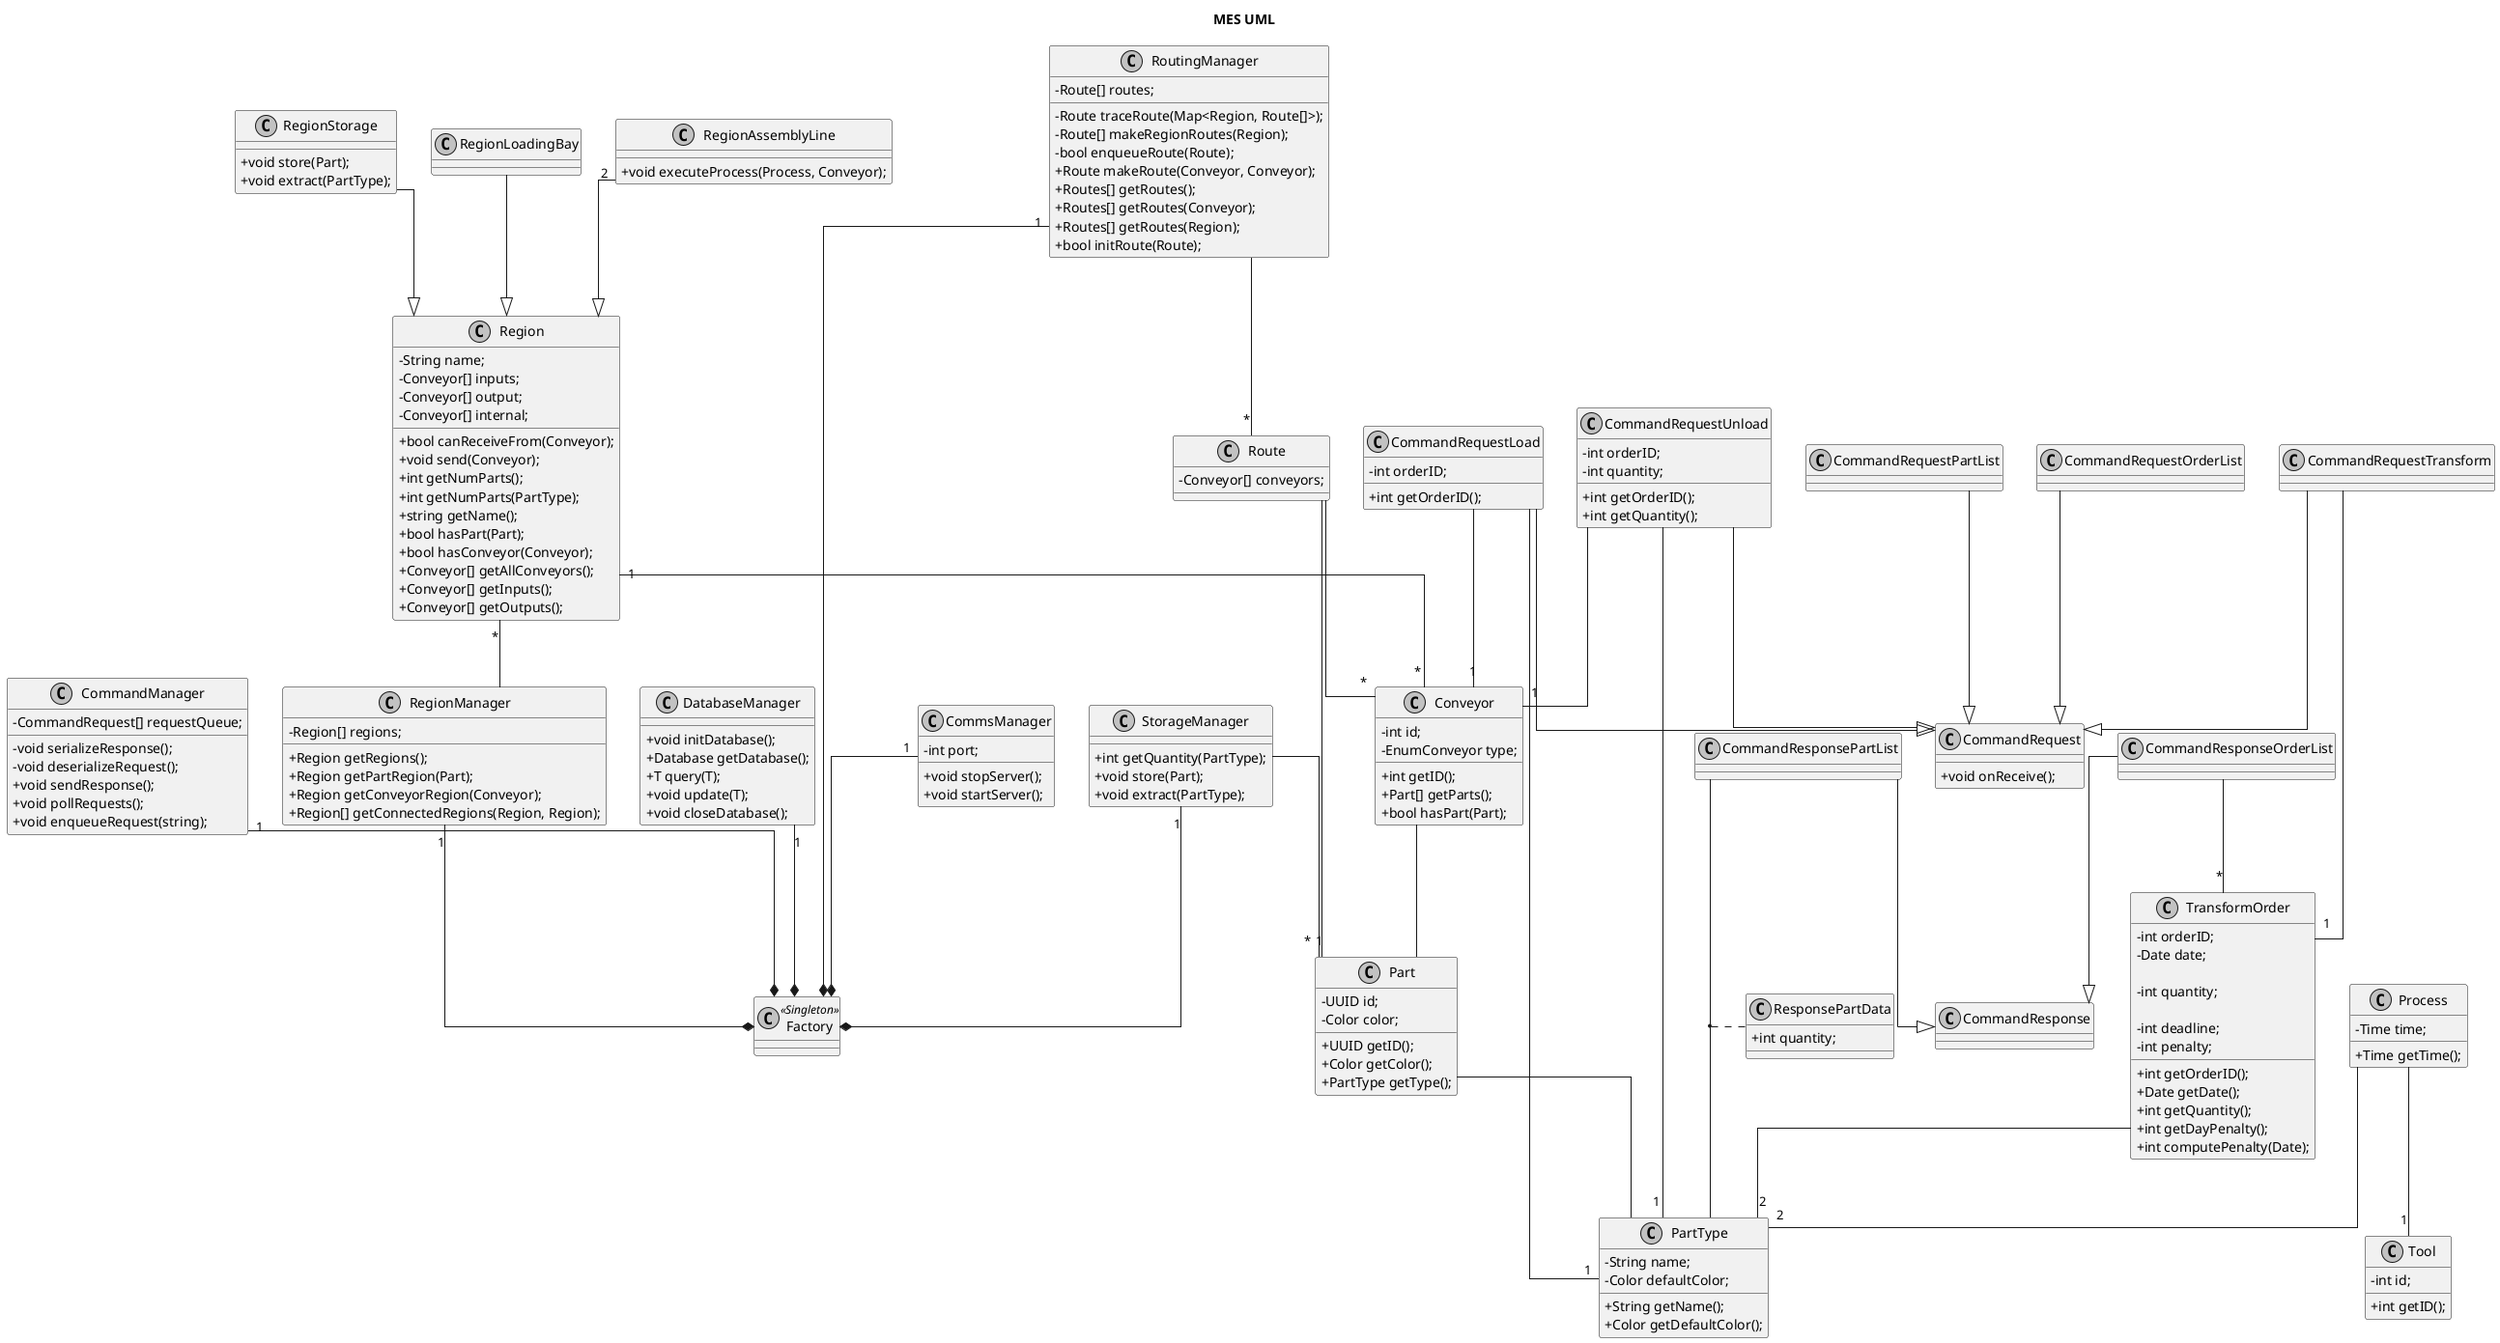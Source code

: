 @startuml
skinparam linetype ortho
skinparam Monochrome true
skinparam classAttributeIconSize 0

title MES UML

'Factory'
class Factory <<Singleton>> {

}

CommandManager "1"--* Factory
DatabaseManager "1"--* Factory
StorageManager "1"--* Factory
RoutingManager "1"--* Factory
RegionManager "1"--* Factory
CommsManager "1"--* Factory

/'

Basic blocks

'/

class PartType {
  - String name;
  - Color defaultColor;

  + String getName();
  + Color getDefaultColor();
}

class Part {
  - UUID id;
  - Color color;

  + UUID getID();
  + Color getColor();
  + PartType getType();
}

Part -- PartType

class Tool {
  - int id;
  
  + int getID();
}

/'

Conveyors

'/

class Conveyor {
  - int id;
  - EnumConveyor type;

  + int getID();
  + Part[] getParts();
  + bool hasPart(Part);
}

Conveyor -- Part

/'

Regions

'/
class RegionManager{
  - Region[] regions;
  + Region getRegions();
  + Region getPartRegion(Part);
  + Region getConveyorRegion(Conveyor);
  + Region[] getConnectedRegions(Region, Region);
}

class Region {
  - String name;
  - Conveyor[] inputs;
  - Conveyor[] output;
  - Conveyor[] internal;

  + bool canReceiveFrom(Conveyor);
  + void send(Conveyor);
  + int getNumParts();
  + int getNumParts(PartType);
  + string getName();
  + bool hasPart(Part);
  + bool hasConveyor(Conveyor);
  + Conveyor[] getAllConveyors();
  + Conveyor[] getInputs();
  + Conveyor[] getOutputs();
}

Region "1" -- "*" Conveyor
Region "*"-- RegionManager

class RegionStorage {
  + void store(Part);
  + void extract(PartType);
}

RegionStorage --|> Region

class RegionLoadingBay {
}

RegionLoadingBay --|> Region

class RegionAssemblyLine {
  + void executeProcess(Process, Conveyor);
}

RegionAssemblyLine "2"--|> Region

/'

Processes

'/

class Process {
  - Time time;

  + Time getTime();
}

Process -- "2" PartType
Process -- "1" Tool

/'

Communication

'/

'Requests'

class CommandManager{
  - CommandRequest[] requestQueue;

  - void serializeResponse();
  - void deserializeRequest();
  + void sendResponse();
  + void pollRequests();
  + void enqueueRequest(string);
}

class CommandRequest {
  + void onReceive();
}

class CommandRequestTransform {
}

CommandRequestTransform --|> CommandRequest
CommandRequestTransform --"1" TransformOrder
TransformOrder -- "2" PartType


class CommandRequestUnload {
  - int orderID;
  - int quantity;

  + int getOrderID();
  + int getQuantity();
}

CommandRequestUnload --|> CommandRequest
CommandRequestUnload -- "1" Conveyor
CommandRequestUnload -- "1" PartType

class CommandRequestLoad {
  - int orderID;

  + int getOrderID();
}

CommandRequestLoad --|> CommandRequest
CommandRequestLoad -- "1" Conveyor
CommandRequestLoad -- "1" PartType

class CommandRequestOrderList {
}

CommandRequestOrderList --|> CommandRequest

class CommandRequestPartList {
}

CommandRequestPartList --|> CommandRequest

'Orders'
class TransformOrder{
  - int orderID;
  - Date date;

  - int quantity;

  - int deadline;
  - int penalty;

  + int getOrderID();
  + Date getDate();
  + int getQuantity();
  + int getDayPenalty();
  + int computePenalty(Date);
}

'Responses'

class CommandResponse {
}

class CommandResponseOrderList {
}

CommandResponseOrderList --|> CommandResponse
CommandResponseOrderList --"*" TransformOrder

class CommandResponsePartList {
}

(CommandResponsePartList, PartType) .. ResponsePartData

class ResponsePartData { 
  + int quantity;
}

CommandResponsePartList --|> CommandResponse
/'

Routing

'/

class RoutingManager{
  - Route[] routes;

  - Route traceRoute(Map<Region, Route[]>);
  - Route[] makeRegionRoutes(Region);
  - bool enqueueRoute(Route);
  + Route makeRoute(Conveyor, Conveyor);
  + Routes[] getRoutes();
  + Routes[] getRoutes(Conveyor);
  + Routes[] getRoutes(Region);
  + bool initRoute(Route);
}

RoutingManager --"*" Route

class Route{
  -Conveyor[] conveyors;
}

Route --"*" Conveyor
Route --"1" Part

/'

Database

'/
class DatabaseManager{
  
  + void initDatabase();
  + Database getDatabase();
  + T query(T);
  + void update(T);
  + void closeDatabase();
}

/'

Storage

'/
class StorageManager{
  + int getQuantity(PartType);
  + void store(Part);
  + void extract(PartType);
}

StorageManager -- "*" Part

/'

UDP Manager

'/
class CommsManager{
  - int port;

  + void stopServer();
  + void startServer();
}

@enduml

